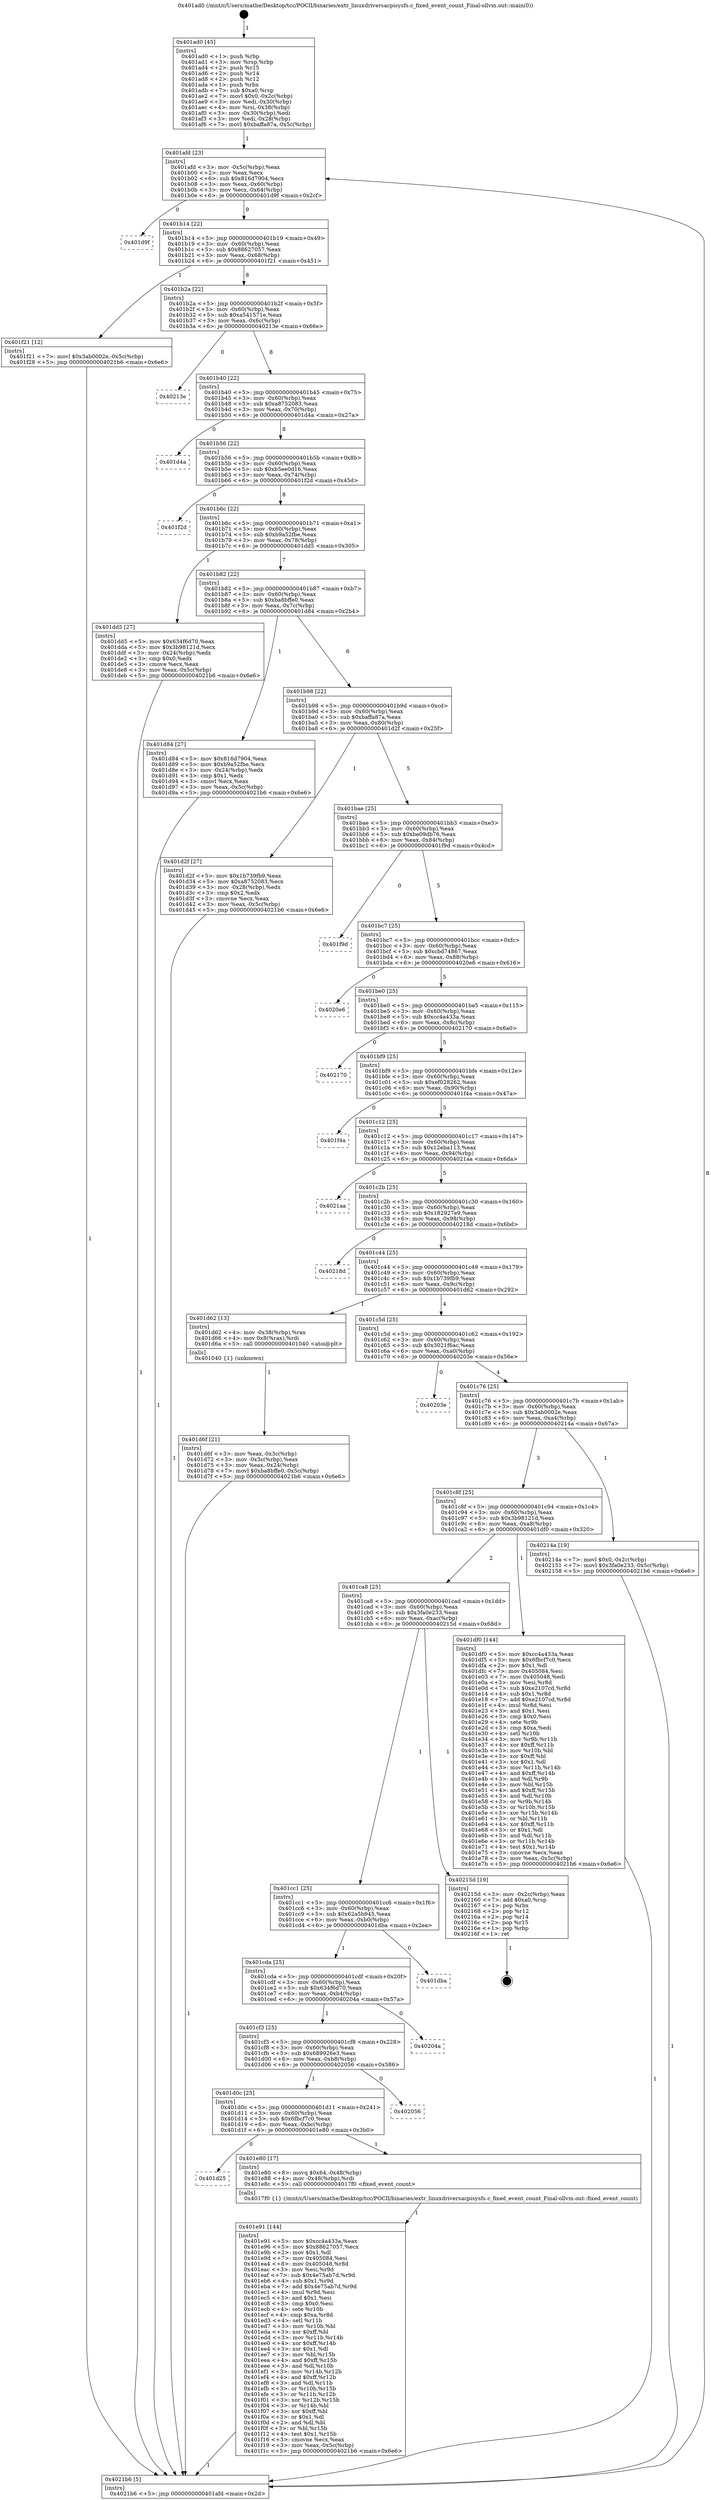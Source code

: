 digraph "0x401ad0" {
  label = "0x401ad0 (/mnt/c/Users/mathe/Desktop/tcc/POCII/binaries/extr_linuxdriversacpisysfs.c_fixed_event_count_Final-ollvm.out::main(0))"
  labelloc = "t"
  node[shape=record]

  Entry [label="",width=0.3,height=0.3,shape=circle,fillcolor=black,style=filled]
  "0x401afd" [label="{
     0x401afd [23]\l
     | [instrs]\l
     &nbsp;&nbsp;0x401afd \<+3\>: mov -0x5c(%rbp),%eax\l
     &nbsp;&nbsp;0x401b00 \<+2\>: mov %eax,%ecx\l
     &nbsp;&nbsp;0x401b02 \<+6\>: sub $0x816d7904,%ecx\l
     &nbsp;&nbsp;0x401b08 \<+3\>: mov %eax,-0x60(%rbp)\l
     &nbsp;&nbsp;0x401b0b \<+3\>: mov %ecx,-0x64(%rbp)\l
     &nbsp;&nbsp;0x401b0e \<+6\>: je 0000000000401d9f \<main+0x2cf\>\l
  }"]
  "0x401d9f" [label="{
     0x401d9f\l
  }", style=dashed]
  "0x401b14" [label="{
     0x401b14 [22]\l
     | [instrs]\l
     &nbsp;&nbsp;0x401b14 \<+5\>: jmp 0000000000401b19 \<main+0x49\>\l
     &nbsp;&nbsp;0x401b19 \<+3\>: mov -0x60(%rbp),%eax\l
     &nbsp;&nbsp;0x401b1c \<+5\>: sub $0x88627057,%eax\l
     &nbsp;&nbsp;0x401b21 \<+3\>: mov %eax,-0x68(%rbp)\l
     &nbsp;&nbsp;0x401b24 \<+6\>: je 0000000000401f21 \<main+0x451\>\l
  }"]
  Exit [label="",width=0.3,height=0.3,shape=circle,fillcolor=black,style=filled,peripheries=2]
  "0x401f21" [label="{
     0x401f21 [12]\l
     | [instrs]\l
     &nbsp;&nbsp;0x401f21 \<+7\>: movl $0x3ab0002e,-0x5c(%rbp)\l
     &nbsp;&nbsp;0x401f28 \<+5\>: jmp 00000000004021b6 \<main+0x6e6\>\l
  }"]
  "0x401b2a" [label="{
     0x401b2a [22]\l
     | [instrs]\l
     &nbsp;&nbsp;0x401b2a \<+5\>: jmp 0000000000401b2f \<main+0x5f\>\l
     &nbsp;&nbsp;0x401b2f \<+3\>: mov -0x60(%rbp),%eax\l
     &nbsp;&nbsp;0x401b32 \<+5\>: sub $0xa541571e,%eax\l
     &nbsp;&nbsp;0x401b37 \<+3\>: mov %eax,-0x6c(%rbp)\l
     &nbsp;&nbsp;0x401b3a \<+6\>: je 000000000040213e \<main+0x66e\>\l
  }"]
  "0x401e91" [label="{
     0x401e91 [144]\l
     | [instrs]\l
     &nbsp;&nbsp;0x401e91 \<+5\>: mov $0xcc4a433a,%eax\l
     &nbsp;&nbsp;0x401e96 \<+5\>: mov $0x88627057,%ecx\l
     &nbsp;&nbsp;0x401e9b \<+2\>: mov $0x1,%dl\l
     &nbsp;&nbsp;0x401e9d \<+7\>: mov 0x405084,%esi\l
     &nbsp;&nbsp;0x401ea4 \<+8\>: mov 0x405048,%r8d\l
     &nbsp;&nbsp;0x401eac \<+3\>: mov %esi,%r9d\l
     &nbsp;&nbsp;0x401eaf \<+7\>: sub $0x4e75ab7d,%r9d\l
     &nbsp;&nbsp;0x401eb6 \<+4\>: sub $0x1,%r9d\l
     &nbsp;&nbsp;0x401eba \<+7\>: add $0x4e75ab7d,%r9d\l
     &nbsp;&nbsp;0x401ec1 \<+4\>: imul %r9d,%esi\l
     &nbsp;&nbsp;0x401ec5 \<+3\>: and $0x1,%esi\l
     &nbsp;&nbsp;0x401ec8 \<+3\>: cmp $0x0,%esi\l
     &nbsp;&nbsp;0x401ecb \<+4\>: sete %r10b\l
     &nbsp;&nbsp;0x401ecf \<+4\>: cmp $0xa,%r8d\l
     &nbsp;&nbsp;0x401ed3 \<+4\>: setl %r11b\l
     &nbsp;&nbsp;0x401ed7 \<+3\>: mov %r10b,%bl\l
     &nbsp;&nbsp;0x401eda \<+3\>: xor $0xff,%bl\l
     &nbsp;&nbsp;0x401edd \<+3\>: mov %r11b,%r14b\l
     &nbsp;&nbsp;0x401ee0 \<+4\>: xor $0xff,%r14b\l
     &nbsp;&nbsp;0x401ee4 \<+3\>: xor $0x1,%dl\l
     &nbsp;&nbsp;0x401ee7 \<+3\>: mov %bl,%r15b\l
     &nbsp;&nbsp;0x401eea \<+4\>: and $0xff,%r15b\l
     &nbsp;&nbsp;0x401eee \<+3\>: and %dl,%r10b\l
     &nbsp;&nbsp;0x401ef1 \<+3\>: mov %r14b,%r12b\l
     &nbsp;&nbsp;0x401ef4 \<+4\>: and $0xff,%r12b\l
     &nbsp;&nbsp;0x401ef8 \<+3\>: and %dl,%r11b\l
     &nbsp;&nbsp;0x401efb \<+3\>: or %r10b,%r15b\l
     &nbsp;&nbsp;0x401efe \<+3\>: or %r11b,%r12b\l
     &nbsp;&nbsp;0x401f01 \<+3\>: xor %r12b,%r15b\l
     &nbsp;&nbsp;0x401f04 \<+3\>: or %r14b,%bl\l
     &nbsp;&nbsp;0x401f07 \<+3\>: xor $0xff,%bl\l
     &nbsp;&nbsp;0x401f0a \<+3\>: or $0x1,%dl\l
     &nbsp;&nbsp;0x401f0d \<+2\>: and %dl,%bl\l
     &nbsp;&nbsp;0x401f0f \<+3\>: or %bl,%r15b\l
     &nbsp;&nbsp;0x401f12 \<+4\>: test $0x1,%r15b\l
     &nbsp;&nbsp;0x401f16 \<+3\>: cmovne %ecx,%eax\l
     &nbsp;&nbsp;0x401f19 \<+3\>: mov %eax,-0x5c(%rbp)\l
     &nbsp;&nbsp;0x401f1c \<+5\>: jmp 00000000004021b6 \<main+0x6e6\>\l
  }"]
  "0x40213e" [label="{
     0x40213e\l
  }", style=dashed]
  "0x401b40" [label="{
     0x401b40 [22]\l
     | [instrs]\l
     &nbsp;&nbsp;0x401b40 \<+5\>: jmp 0000000000401b45 \<main+0x75\>\l
     &nbsp;&nbsp;0x401b45 \<+3\>: mov -0x60(%rbp),%eax\l
     &nbsp;&nbsp;0x401b48 \<+5\>: sub $0xa8752083,%eax\l
     &nbsp;&nbsp;0x401b4d \<+3\>: mov %eax,-0x70(%rbp)\l
     &nbsp;&nbsp;0x401b50 \<+6\>: je 0000000000401d4a \<main+0x27a\>\l
  }"]
  "0x401d25" [label="{
     0x401d25\l
  }", style=dashed]
  "0x401d4a" [label="{
     0x401d4a\l
  }", style=dashed]
  "0x401b56" [label="{
     0x401b56 [22]\l
     | [instrs]\l
     &nbsp;&nbsp;0x401b56 \<+5\>: jmp 0000000000401b5b \<main+0x8b\>\l
     &nbsp;&nbsp;0x401b5b \<+3\>: mov -0x60(%rbp),%eax\l
     &nbsp;&nbsp;0x401b5e \<+5\>: sub $0xb5ee0d16,%eax\l
     &nbsp;&nbsp;0x401b63 \<+3\>: mov %eax,-0x74(%rbp)\l
     &nbsp;&nbsp;0x401b66 \<+6\>: je 0000000000401f2d \<main+0x45d\>\l
  }"]
  "0x401e80" [label="{
     0x401e80 [17]\l
     | [instrs]\l
     &nbsp;&nbsp;0x401e80 \<+8\>: movq $0x64,-0x48(%rbp)\l
     &nbsp;&nbsp;0x401e88 \<+4\>: mov -0x48(%rbp),%rdi\l
     &nbsp;&nbsp;0x401e8c \<+5\>: call 00000000004017f0 \<fixed_event_count\>\l
     | [calls]\l
     &nbsp;&nbsp;0x4017f0 \{1\} (/mnt/c/Users/mathe/Desktop/tcc/POCII/binaries/extr_linuxdriversacpisysfs.c_fixed_event_count_Final-ollvm.out::fixed_event_count)\l
  }"]
  "0x401f2d" [label="{
     0x401f2d\l
  }", style=dashed]
  "0x401b6c" [label="{
     0x401b6c [22]\l
     | [instrs]\l
     &nbsp;&nbsp;0x401b6c \<+5\>: jmp 0000000000401b71 \<main+0xa1\>\l
     &nbsp;&nbsp;0x401b71 \<+3\>: mov -0x60(%rbp),%eax\l
     &nbsp;&nbsp;0x401b74 \<+5\>: sub $0xb9a52fbe,%eax\l
     &nbsp;&nbsp;0x401b79 \<+3\>: mov %eax,-0x78(%rbp)\l
     &nbsp;&nbsp;0x401b7c \<+6\>: je 0000000000401dd5 \<main+0x305\>\l
  }"]
  "0x401d0c" [label="{
     0x401d0c [25]\l
     | [instrs]\l
     &nbsp;&nbsp;0x401d0c \<+5\>: jmp 0000000000401d11 \<main+0x241\>\l
     &nbsp;&nbsp;0x401d11 \<+3\>: mov -0x60(%rbp),%eax\l
     &nbsp;&nbsp;0x401d14 \<+5\>: sub $0x6fbcf7c0,%eax\l
     &nbsp;&nbsp;0x401d19 \<+6\>: mov %eax,-0xbc(%rbp)\l
     &nbsp;&nbsp;0x401d1f \<+6\>: je 0000000000401e80 \<main+0x3b0\>\l
  }"]
  "0x401dd5" [label="{
     0x401dd5 [27]\l
     | [instrs]\l
     &nbsp;&nbsp;0x401dd5 \<+5\>: mov $0x634f6d70,%eax\l
     &nbsp;&nbsp;0x401dda \<+5\>: mov $0x3b98121d,%ecx\l
     &nbsp;&nbsp;0x401ddf \<+3\>: mov -0x24(%rbp),%edx\l
     &nbsp;&nbsp;0x401de2 \<+3\>: cmp $0x0,%edx\l
     &nbsp;&nbsp;0x401de5 \<+3\>: cmove %ecx,%eax\l
     &nbsp;&nbsp;0x401de8 \<+3\>: mov %eax,-0x5c(%rbp)\l
     &nbsp;&nbsp;0x401deb \<+5\>: jmp 00000000004021b6 \<main+0x6e6\>\l
  }"]
  "0x401b82" [label="{
     0x401b82 [22]\l
     | [instrs]\l
     &nbsp;&nbsp;0x401b82 \<+5\>: jmp 0000000000401b87 \<main+0xb7\>\l
     &nbsp;&nbsp;0x401b87 \<+3\>: mov -0x60(%rbp),%eax\l
     &nbsp;&nbsp;0x401b8a \<+5\>: sub $0xba8bffe0,%eax\l
     &nbsp;&nbsp;0x401b8f \<+3\>: mov %eax,-0x7c(%rbp)\l
     &nbsp;&nbsp;0x401b92 \<+6\>: je 0000000000401d84 \<main+0x2b4\>\l
  }"]
  "0x402056" [label="{
     0x402056\l
  }", style=dashed]
  "0x401d84" [label="{
     0x401d84 [27]\l
     | [instrs]\l
     &nbsp;&nbsp;0x401d84 \<+5\>: mov $0x816d7904,%eax\l
     &nbsp;&nbsp;0x401d89 \<+5\>: mov $0xb9a52fbe,%ecx\l
     &nbsp;&nbsp;0x401d8e \<+3\>: mov -0x24(%rbp),%edx\l
     &nbsp;&nbsp;0x401d91 \<+3\>: cmp $0x1,%edx\l
     &nbsp;&nbsp;0x401d94 \<+3\>: cmovl %ecx,%eax\l
     &nbsp;&nbsp;0x401d97 \<+3\>: mov %eax,-0x5c(%rbp)\l
     &nbsp;&nbsp;0x401d9a \<+5\>: jmp 00000000004021b6 \<main+0x6e6\>\l
  }"]
  "0x401b98" [label="{
     0x401b98 [22]\l
     | [instrs]\l
     &nbsp;&nbsp;0x401b98 \<+5\>: jmp 0000000000401b9d \<main+0xcd\>\l
     &nbsp;&nbsp;0x401b9d \<+3\>: mov -0x60(%rbp),%eax\l
     &nbsp;&nbsp;0x401ba0 \<+5\>: sub $0xbaffa87a,%eax\l
     &nbsp;&nbsp;0x401ba5 \<+3\>: mov %eax,-0x80(%rbp)\l
     &nbsp;&nbsp;0x401ba8 \<+6\>: je 0000000000401d2f \<main+0x25f\>\l
  }"]
  "0x401cf3" [label="{
     0x401cf3 [25]\l
     | [instrs]\l
     &nbsp;&nbsp;0x401cf3 \<+5\>: jmp 0000000000401cf8 \<main+0x228\>\l
     &nbsp;&nbsp;0x401cf8 \<+3\>: mov -0x60(%rbp),%eax\l
     &nbsp;&nbsp;0x401cfb \<+5\>: sub $0x689926e3,%eax\l
     &nbsp;&nbsp;0x401d00 \<+6\>: mov %eax,-0xb8(%rbp)\l
     &nbsp;&nbsp;0x401d06 \<+6\>: je 0000000000402056 \<main+0x586\>\l
  }"]
  "0x401d2f" [label="{
     0x401d2f [27]\l
     | [instrs]\l
     &nbsp;&nbsp;0x401d2f \<+5\>: mov $0x1b739fb9,%eax\l
     &nbsp;&nbsp;0x401d34 \<+5\>: mov $0xa8752083,%ecx\l
     &nbsp;&nbsp;0x401d39 \<+3\>: mov -0x28(%rbp),%edx\l
     &nbsp;&nbsp;0x401d3c \<+3\>: cmp $0x2,%edx\l
     &nbsp;&nbsp;0x401d3f \<+3\>: cmovne %ecx,%eax\l
     &nbsp;&nbsp;0x401d42 \<+3\>: mov %eax,-0x5c(%rbp)\l
     &nbsp;&nbsp;0x401d45 \<+5\>: jmp 00000000004021b6 \<main+0x6e6\>\l
  }"]
  "0x401bae" [label="{
     0x401bae [25]\l
     | [instrs]\l
     &nbsp;&nbsp;0x401bae \<+5\>: jmp 0000000000401bb3 \<main+0xe3\>\l
     &nbsp;&nbsp;0x401bb3 \<+3\>: mov -0x60(%rbp),%eax\l
     &nbsp;&nbsp;0x401bb6 \<+5\>: sub $0xbe09db76,%eax\l
     &nbsp;&nbsp;0x401bbb \<+6\>: mov %eax,-0x84(%rbp)\l
     &nbsp;&nbsp;0x401bc1 \<+6\>: je 0000000000401f9d \<main+0x4cd\>\l
  }"]
  "0x4021b6" [label="{
     0x4021b6 [5]\l
     | [instrs]\l
     &nbsp;&nbsp;0x4021b6 \<+5\>: jmp 0000000000401afd \<main+0x2d\>\l
  }"]
  "0x401ad0" [label="{
     0x401ad0 [45]\l
     | [instrs]\l
     &nbsp;&nbsp;0x401ad0 \<+1\>: push %rbp\l
     &nbsp;&nbsp;0x401ad1 \<+3\>: mov %rsp,%rbp\l
     &nbsp;&nbsp;0x401ad4 \<+2\>: push %r15\l
     &nbsp;&nbsp;0x401ad6 \<+2\>: push %r14\l
     &nbsp;&nbsp;0x401ad8 \<+2\>: push %r12\l
     &nbsp;&nbsp;0x401ada \<+1\>: push %rbx\l
     &nbsp;&nbsp;0x401adb \<+7\>: sub $0xa0,%rsp\l
     &nbsp;&nbsp;0x401ae2 \<+7\>: movl $0x0,-0x2c(%rbp)\l
     &nbsp;&nbsp;0x401ae9 \<+3\>: mov %edi,-0x30(%rbp)\l
     &nbsp;&nbsp;0x401aec \<+4\>: mov %rsi,-0x38(%rbp)\l
     &nbsp;&nbsp;0x401af0 \<+3\>: mov -0x30(%rbp),%edi\l
     &nbsp;&nbsp;0x401af3 \<+3\>: mov %edi,-0x28(%rbp)\l
     &nbsp;&nbsp;0x401af6 \<+7\>: movl $0xbaffa87a,-0x5c(%rbp)\l
  }"]
  "0x40204a" [label="{
     0x40204a\l
  }", style=dashed]
  "0x401f9d" [label="{
     0x401f9d\l
  }", style=dashed]
  "0x401bc7" [label="{
     0x401bc7 [25]\l
     | [instrs]\l
     &nbsp;&nbsp;0x401bc7 \<+5\>: jmp 0000000000401bcc \<main+0xfc\>\l
     &nbsp;&nbsp;0x401bcc \<+3\>: mov -0x60(%rbp),%eax\l
     &nbsp;&nbsp;0x401bcf \<+5\>: sub $0xcbd74867,%eax\l
     &nbsp;&nbsp;0x401bd4 \<+6\>: mov %eax,-0x88(%rbp)\l
     &nbsp;&nbsp;0x401bda \<+6\>: je 00000000004020e6 \<main+0x616\>\l
  }"]
  "0x401cda" [label="{
     0x401cda [25]\l
     | [instrs]\l
     &nbsp;&nbsp;0x401cda \<+5\>: jmp 0000000000401cdf \<main+0x20f\>\l
     &nbsp;&nbsp;0x401cdf \<+3\>: mov -0x60(%rbp),%eax\l
     &nbsp;&nbsp;0x401ce2 \<+5\>: sub $0x634f6d70,%eax\l
     &nbsp;&nbsp;0x401ce7 \<+6\>: mov %eax,-0xb4(%rbp)\l
     &nbsp;&nbsp;0x401ced \<+6\>: je 000000000040204a \<main+0x57a\>\l
  }"]
  "0x4020e6" [label="{
     0x4020e6\l
  }", style=dashed]
  "0x401be0" [label="{
     0x401be0 [25]\l
     | [instrs]\l
     &nbsp;&nbsp;0x401be0 \<+5\>: jmp 0000000000401be5 \<main+0x115\>\l
     &nbsp;&nbsp;0x401be5 \<+3\>: mov -0x60(%rbp),%eax\l
     &nbsp;&nbsp;0x401be8 \<+5\>: sub $0xcc4a433a,%eax\l
     &nbsp;&nbsp;0x401bed \<+6\>: mov %eax,-0x8c(%rbp)\l
     &nbsp;&nbsp;0x401bf3 \<+6\>: je 0000000000402170 \<main+0x6a0\>\l
  }"]
  "0x401dba" [label="{
     0x401dba\l
  }", style=dashed]
  "0x402170" [label="{
     0x402170\l
  }", style=dashed]
  "0x401bf9" [label="{
     0x401bf9 [25]\l
     | [instrs]\l
     &nbsp;&nbsp;0x401bf9 \<+5\>: jmp 0000000000401bfe \<main+0x12e\>\l
     &nbsp;&nbsp;0x401bfe \<+3\>: mov -0x60(%rbp),%eax\l
     &nbsp;&nbsp;0x401c01 \<+5\>: sub $0xef028262,%eax\l
     &nbsp;&nbsp;0x401c06 \<+6\>: mov %eax,-0x90(%rbp)\l
     &nbsp;&nbsp;0x401c0c \<+6\>: je 0000000000401f4a \<main+0x47a\>\l
  }"]
  "0x401cc1" [label="{
     0x401cc1 [25]\l
     | [instrs]\l
     &nbsp;&nbsp;0x401cc1 \<+5\>: jmp 0000000000401cc6 \<main+0x1f6\>\l
     &nbsp;&nbsp;0x401cc6 \<+3\>: mov -0x60(%rbp),%eax\l
     &nbsp;&nbsp;0x401cc9 \<+5\>: sub $0x62a5b945,%eax\l
     &nbsp;&nbsp;0x401cce \<+6\>: mov %eax,-0xb0(%rbp)\l
     &nbsp;&nbsp;0x401cd4 \<+6\>: je 0000000000401dba \<main+0x2ea\>\l
  }"]
  "0x401f4a" [label="{
     0x401f4a\l
  }", style=dashed]
  "0x401c12" [label="{
     0x401c12 [25]\l
     | [instrs]\l
     &nbsp;&nbsp;0x401c12 \<+5\>: jmp 0000000000401c17 \<main+0x147\>\l
     &nbsp;&nbsp;0x401c17 \<+3\>: mov -0x60(%rbp),%eax\l
     &nbsp;&nbsp;0x401c1a \<+5\>: sub $0x12eba113,%eax\l
     &nbsp;&nbsp;0x401c1f \<+6\>: mov %eax,-0x94(%rbp)\l
     &nbsp;&nbsp;0x401c25 \<+6\>: je 00000000004021aa \<main+0x6da\>\l
  }"]
  "0x40215d" [label="{
     0x40215d [19]\l
     | [instrs]\l
     &nbsp;&nbsp;0x40215d \<+3\>: mov -0x2c(%rbp),%eax\l
     &nbsp;&nbsp;0x402160 \<+7\>: add $0xa0,%rsp\l
     &nbsp;&nbsp;0x402167 \<+1\>: pop %rbx\l
     &nbsp;&nbsp;0x402168 \<+2\>: pop %r12\l
     &nbsp;&nbsp;0x40216a \<+2\>: pop %r14\l
     &nbsp;&nbsp;0x40216c \<+2\>: pop %r15\l
     &nbsp;&nbsp;0x40216e \<+1\>: pop %rbp\l
     &nbsp;&nbsp;0x40216f \<+1\>: ret\l
  }"]
  "0x4021aa" [label="{
     0x4021aa\l
  }", style=dashed]
  "0x401c2b" [label="{
     0x401c2b [25]\l
     | [instrs]\l
     &nbsp;&nbsp;0x401c2b \<+5\>: jmp 0000000000401c30 \<main+0x160\>\l
     &nbsp;&nbsp;0x401c30 \<+3\>: mov -0x60(%rbp),%eax\l
     &nbsp;&nbsp;0x401c33 \<+5\>: sub $0x182927e9,%eax\l
     &nbsp;&nbsp;0x401c38 \<+6\>: mov %eax,-0x98(%rbp)\l
     &nbsp;&nbsp;0x401c3e \<+6\>: je 000000000040218d \<main+0x6bd\>\l
  }"]
  "0x401ca8" [label="{
     0x401ca8 [25]\l
     | [instrs]\l
     &nbsp;&nbsp;0x401ca8 \<+5\>: jmp 0000000000401cad \<main+0x1dd\>\l
     &nbsp;&nbsp;0x401cad \<+3\>: mov -0x60(%rbp),%eax\l
     &nbsp;&nbsp;0x401cb0 \<+5\>: sub $0x3fa0e233,%eax\l
     &nbsp;&nbsp;0x401cb5 \<+6\>: mov %eax,-0xac(%rbp)\l
     &nbsp;&nbsp;0x401cbb \<+6\>: je 000000000040215d \<main+0x68d\>\l
  }"]
  "0x40218d" [label="{
     0x40218d\l
  }", style=dashed]
  "0x401c44" [label="{
     0x401c44 [25]\l
     | [instrs]\l
     &nbsp;&nbsp;0x401c44 \<+5\>: jmp 0000000000401c49 \<main+0x179\>\l
     &nbsp;&nbsp;0x401c49 \<+3\>: mov -0x60(%rbp),%eax\l
     &nbsp;&nbsp;0x401c4c \<+5\>: sub $0x1b739fb9,%eax\l
     &nbsp;&nbsp;0x401c51 \<+6\>: mov %eax,-0x9c(%rbp)\l
     &nbsp;&nbsp;0x401c57 \<+6\>: je 0000000000401d62 \<main+0x292\>\l
  }"]
  "0x401df0" [label="{
     0x401df0 [144]\l
     | [instrs]\l
     &nbsp;&nbsp;0x401df0 \<+5\>: mov $0xcc4a433a,%eax\l
     &nbsp;&nbsp;0x401df5 \<+5\>: mov $0x6fbcf7c0,%ecx\l
     &nbsp;&nbsp;0x401dfa \<+2\>: mov $0x1,%dl\l
     &nbsp;&nbsp;0x401dfc \<+7\>: mov 0x405084,%esi\l
     &nbsp;&nbsp;0x401e03 \<+7\>: mov 0x405048,%edi\l
     &nbsp;&nbsp;0x401e0a \<+3\>: mov %esi,%r8d\l
     &nbsp;&nbsp;0x401e0d \<+7\>: sub $0xe2107cd,%r8d\l
     &nbsp;&nbsp;0x401e14 \<+4\>: sub $0x1,%r8d\l
     &nbsp;&nbsp;0x401e18 \<+7\>: add $0xe2107cd,%r8d\l
     &nbsp;&nbsp;0x401e1f \<+4\>: imul %r8d,%esi\l
     &nbsp;&nbsp;0x401e23 \<+3\>: and $0x1,%esi\l
     &nbsp;&nbsp;0x401e26 \<+3\>: cmp $0x0,%esi\l
     &nbsp;&nbsp;0x401e29 \<+4\>: sete %r9b\l
     &nbsp;&nbsp;0x401e2d \<+3\>: cmp $0xa,%edi\l
     &nbsp;&nbsp;0x401e30 \<+4\>: setl %r10b\l
     &nbsp;&nbsp;0x401e34 \<+3\>: mov %r9b,%r11b\l
     &nbsp;&nbsp;0x401e37 \<+4\>: xor $0xff,%r11b\l
     &nbsp;&nbsp;0x401e3b \<+3\>: mov %r10b,%bl\l
     &nbsp;&nbsp;0x401e3e \<+3\>: xor $0xff,%bl\l
     &nbsp;&nbsp;0x401e41 \<+3\>: xor $0x1,%dl\l
     &nbsp;&nbsp;0x401e44 \<+3\>: mov %r11b,%r14b\l
     &nbsp;&nbsp;0x401e47 \<+4\>: and $0xff,%r14b\l
     &nbsp;&nbsp;0x401e4b \<+3\>: and %dl,%r9b\l
     &nbsp;&nbsp;0x401e4e \<+3\>: mov %bl,%r15b\l
     &nbsp;&nbsp;0x401e51 \<+4\>: and $0xff,%r15b\l
     &nbsp;&nbsp;0x401e55 \<+3\>: and %dl,%r10b\l
     &nbsp;&nbsp;0x401e58 \<+3\>: or %r9b,%r14b\l
     &nbsp;&nbsp;0x401e5b \<+3\>: or %r10b,%r15b\l
     &nbsp;&nbsp;0x401e5e \<+3\>: xor %r15b,%r14b\l
     &nbsp;&nbsp;0x401e61 \<+3\>: or %bl,%r11b\l
     &nbsp;&nbsp;0x401e64 \<+4\>: xor $0xff,%r11b\l
     &nbsp;&nbsp;0x401e68 \<+3\>: or $0x1,%dl\l
     &nbsp;&nbsp;0x401e6b \<+3\>: and %dl,%r11b\l
     &nbsp;&nbsp;0x401e6e \<+3\>: or %r11b,%r14b\l
     &nbsp;&nbsp;0x401e71 \<+4\>: test $0x1,%r14b\l
     &nbsp;&nbsp;0x401e75 \<+3\>: cmovne %ecx,%eax\l
     &nbsp;&nbsp;0x401e78 \<+3\>: mov %eax,-0x5c(%rbp)\l
     &nbsp;&nbsp;0x401e7b \<+5\>: jmp 00000000004021b6 \<main+0x6e6\>\l
  }"]
  "0x401d62" [label="{
     0x401d62 [13]\l
     | [instrs]\l
     &nbsp;&nbsp;0x401d62 \<+4\>: mov -0x38(%rbp),%rax\l
     &nbsp;&nbsp;0x401d66 \<+4\>: mov 0x8(%rax),%rdi\l
     &nbsp;&nbsp;0x401d6a \<+5\>: call 0000000000401040 \<atoi@plt\>\l
     | [calls]\l
     &nbsp;&nbsp;0x401040 \{1\} (unknown)\l
  }"]
  "0x401c5d" [label="{
     0x401c5d [25]\l
     | [instrs]\l
     &nbsp;&nbsp;0x401c5d \<+5\>: jmp 0000000000401c62 \<main+0x192\>\l
     &nbsp;&nbsp;0x401c62 \<+3\>: mov -0x60(%rbp),%eax\l
     &nbsp;&nbsp;0x401c65 \<+5\>: sub $0x3021f6ac,%eax\l
     &nbsp;&nbsp;0x401c6a \<+6\>: mov %eax,-0xa0(%rbp)\l
     &nbsp;&nbsp;0x401c70 \<+6\>: je 000000000040203e \<main+0x56e\>\l
  }"]
  "0x401d6f" [label="{
     0x401d6f [21]\l
     | [instrs]\l
     &nbsp;&nbsp;0x401d6f \<+3\>: mov %eax,-0x3c(%rbp)\l
     &nbsp;&nbsp;0x401d72 \<+3\>: mov -0x3c(%rbp),%eax\l
     &nbsp;&nbsp;0x401d75 \<+3\>: mov %eax,-0x24(%rbp)\l
     &nbsp;&nbsp;0x401d78 \<+7\>: movl $0xba8bffe0,-0x5c(%rbp)\l
     &nbsp;&nbsp;0x401d7f \<+5\>: jmp 00000000004021b6 \<main+0x6e6\>\l
  }"]
  "0x401c8f" [label="{
     0x401c8f [25]\l
     | [instrs]\l
     &nbsp;&nbsp;0x401c8f \<+5\>: jmp 0000000000401c94 \<main+0x1c4\>\l
     &nbsp;&nbsp;0x401c94 \<+3\>: mov -0x60(%rbp),%eax\l
     &nbsp;&nbsp;0x401c97 \<+5\>: sub $0x3b98121d,%eax\l
     &nbsp;&nbsp;0x401c9c \<+6\>: mov %eax,-0xa8(%rbp)\l
     &nbsp;&nbsp;0x401ca2 \<+6\>: je 0000000000401df0 \<main+0x320\>\l
  }"]
  "0x40203e" [label="{
     0x40203e\l
  }", style=dashed]
  "0x401c76" [label="{
     0x401c76 [25]\l
     | [instrs]\l
     &nbsp;&nbsp;0x401c76 \<+5\>: jmp 0000000000401c7b \<main+0x1ab\>\l
     &nbsp;&nbsp;0x401c7b \<+3\>: mov -0x60(%rbp),%eax\l
     &nbsp;&nbsp;0x401c7e \<+5\>: sub $0x3ab0002e,%eax\l
     &nbsp;&nbsp;0x401c83 \<+6\>: mov %eax,-0xa4(%rbp)\l
     &nbsp;&nbsp;0x401c89 \<+6\>: je 000000000040214a \<main+0x67a\>\l
  }"]
  "0x40214a" [label="{
     0x40214a [19]\l
     | [instrs]\l
     &nbsp;&nbsp;0x40214a \<+7\>: movl $0x0,-0x2c(%rbp)\l
     &nbsp;&nbsp;0x402151 \<+7\>: movl $0x3fa0e233,-0x5c(%rbp)\l
     &nbsp;&nbsp;0x402158 \<+5\>: jmp 00000000004021b6 \<main+0x6e6\>\l
  }"]
  Entry -> "0x401ad0" [label=" 1"]
  "0x401afd" -> "0x401d9f" [label=" 0"]
  "0x401afd" -> "0x401b14" [label=" 9"]
  "0x40215d" -> Exit [label=" 1"]
  "0x401b14" -> "0x401f21" [label=" 1"]
  "0x401b14" -> "0x401b2a" [label=" 8"]
  "0x40214a" -> "0x4021b6" [label=" 1"]
  "0x401b2a" -> "0x40213e" [label=" 0"]
  "0x401b2a" -> "0x401b40" [label=" 8"]
  "0x401f21" -> "0x4021b6" [label=" 1"]
  "0x401b40" -> "0x401d4a" [label=" 0"]
  "0x401b40" -> "0x401b56" [label=" 8"]
  "0x401e91" -> "0x4021b6" [label=" 1"]
  "0x401b56" -> "0x401f2d" [label=" 0"]
  "0x401b56" -> "0x401b6c" [label=" 8"]
  "0x401e80" -> "0x401e91" [label=" 1"]
  "0x401b6c" -> "0x401dd5" [label=" 1"]
  "0x401b6c" -> "0x401b82" [label=" 7"]
  "0x401d0c" -> "0x401e80" [label=" 1"]
  "0x401b82" -> "0x401d84" [label=" 1"]
  "0x401b82" -> "0x401b98" [label=" 6"]
  "0x401d0c" -> "0x401d25" [label=" 0"]
  "0x401b98" -> "0x401d2f" [label=" 1"]
  "0x401b98" -> "0x401bae" [label=" 5"]
  "0x401d2f" -> "0x4021b6" [label=" 1"]
  "0x401ad0" -> "0x401afd" [label=" 1"]
  "0x4021b6" -> "0x401afd" [label=" 8"]
  "0x401cf3" -> "0x402056" [label=" 0"]
  "0x401bae" -> "0x401f9d" [label=" 0"]
  "0x401bae" -> "0x401bc7" [label=" 5"]
  "0x401cf3" -> "0x401d0c" [label=" 1"]
  "0x401bc7" -> "0x4020e6" [label=" 0"]
  "0x401bc7" -> "0x401be0" [label=" 5"]
  "0x401cda" -> "0x40204a" [label=" 0"]
  "0x401be0" -> "0x402170" [label=" 0"]
  "0x401be0" -> "0x401bf9" [label=" 5"]
  "0x401cda" -> "0x401cf3" [label=" 1"]
  "0x401bf9" -> "0x401f4a" [label=" 0"]
  "0x401bf9" -> "0x401c12" [label=" 5"]
  "0x401cc1" -> "0x401dba" [label=" 0"]
  "0x401c12" -> "0x4021aa" [label=" 0"]
  "0x401c12" -> "0x401c2b" [label=" 5"]
  "0x401cc1" -> "0x401cda" [label=" 1"]
  "0x401c2b" -> "0x40218d" [label=" 0"]
  "0x401c2b" -> "0x401c44" [label=" 5"]
  "0x401ca8" -> "0x40215d" [label=" 1"]
  "0x401c44" -> "0x401d62" [label=" 1"]
  "0x401c44" -> "0x401c5d" [label=" 4"]
  "0x401d62" -> "0x401d6f" [label=" 1"]
  "0x401d6f" -> "0x4021b6" [label=" 1"]
  "0x401d84" -> "0x4021b6" [label=" 1"]
  "0x401dd5" -> "0x4021b6" [label=" 1"]
  "0x401ca8" -> "0x401cc1" [label=" 1"]
  "0x401c5d" -> "0x40203e" [label=" 0"]
  "0x401c5d" -> "0x401c76" [label=" 4"]
  "0x401c8f" -> "0x401ca8" [label=" 2"]
  "0x401c76" -> "0x40214a" [label=" 1"]
  "0x401c76" -> "0x401c8f" [label=" 3"]
  "0x401df0" -> "0x4021b6" [label=" 1"]
  "0x401c8f" -> "0x401df0" [label=" 1"]
}
